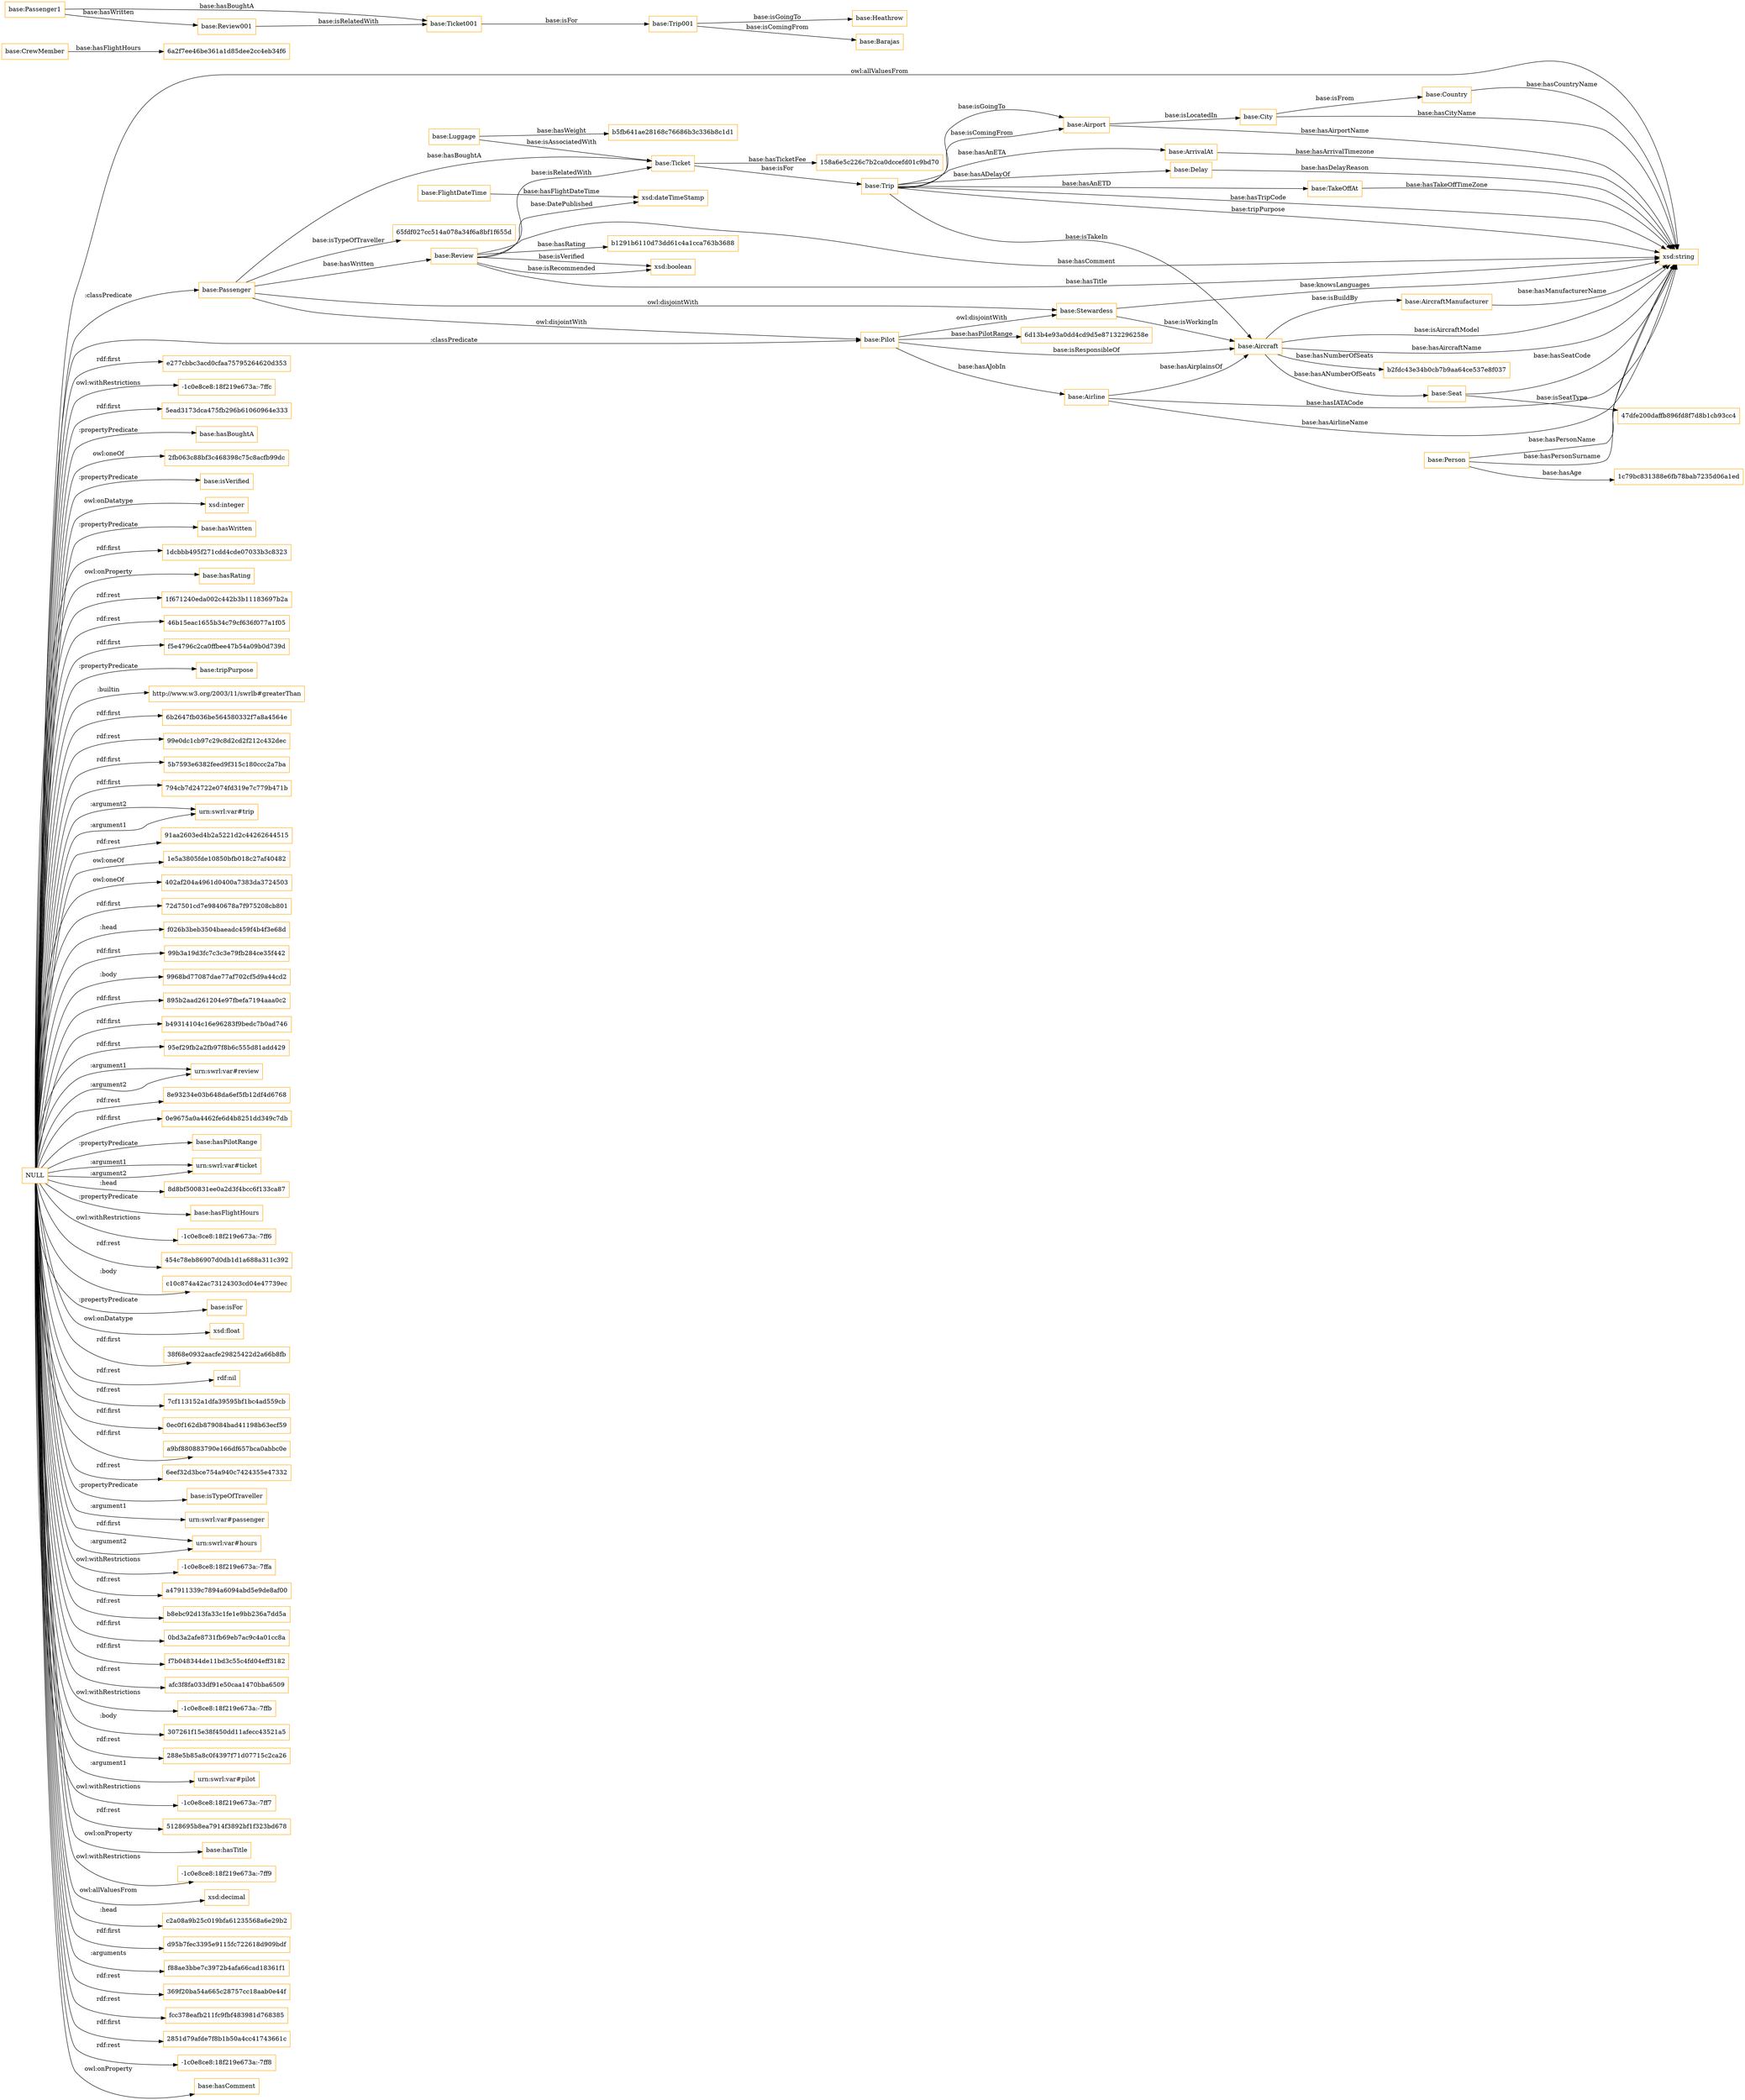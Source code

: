 digraph ar2dtool_diagram { 
rankdir=LR;
size="1501"
node [shape = rectangle, color="orange"]; "base:Airport" "base:City" "base:Trip" "base:Aircraft" "base:Review" "base:Airline" "base:Stewardess" "base:Pilot" "base:Luggage" "base:Person" "base:FlightDateTime" "base:CrewMember" "base:Seat" "base:AircraftManufacturer" "base:Delay" "base:TakeOffAt" "base:Ticket" "base:Passenger" "base:Country" "base:ArrivalAt" ; /*classes style*/
	"base:Ticket001" -> "base:Trip001" [ label = "base:isFor" ];
	"base:Passenger" -> "base:Stewardess" [ label = "owl:disjointWith" ];
	"base:Passenger" -> "base:Pilot" [ label = "owl:disjointWith" ];
	"base:Review001" -> "base:Ticket001" [ label = "base:isRelatedWith" ];
	"base:Trip001" -> "base:Heathrow" [ label = "base:isGoingTo" ];
	"base:Trip001" -> "base:Barajas" [ label = "base:isComingFrom" ];
	"NULL" -> "e277cbbc3acd0cfaa75795264620d353" [ label = "rdf:first" ];
	"NULL" -> "-1c0e8ce8:18f219e673a:-7ffc" [ label = "owl:withRestrictions" ];
	"NULL" -> "5ead3173dca475fb296b61060964e333" [ label = "rdf:first" ];
	"NULL" -> "base:hasBoughtA" [ label = ":propertyPredicate" ];
	"NULL" -> "2fb063c88bf3c468398c75c8acfb99dc" [ label = "owl:oneOf" ];
	"NULL" -> "base:isVerified" [ label = ":propertyPredicate" ];
	"NULL" -> "xsd:integer" [ label = "owl:onDatatype" ];
	"NULL" -> "base:hasWritten" [ label = ":propertyPredicate" ];
	"NULL" -> "1dcbbb495f271cdd4cde07033b3c8323" [ label = "rdf:first" ];
	"NULL" -> "base:hasRating" [ label = "owl:onProperty" ];
	"NULL" -> "1f671240eda002c442b3b11183697b2a" [ label = "rdf:rest" ];
	"NULL" -> "46b15eac1655b34c79cf636f077a1f05" [ label = "rdf:rest" ];
	"NULL" -> "f5e4796c2ca0ffbee47b54a09b0d739d" [ label = "rdf:first" ];
	"NULL" -> "base:tripPurpose" [ label = ":propertyPredicate" ];
	"NULL" -> "http://www.w3.org/2003/11/swrlb#greaterThan" [ label = ":builtin" ];
	"NULL" -> "6b2647fb036be564580332f7a8a4564e" [ label = "rdf:first" ];
	"NULL" -> "99e0dc1cb97c29c8d2cd2f212c432dec" [ label = "rdf:rest" ];
	"NULL" -> "base:Passenger" [ label = ":classPredicate" ];
	"NULL" -> "xsd:string" [ label = "owl:allValuesFrom" ];
	"NULL" -> "5b7593e6382feed9f315c180ccc2a7ba" [ label = "rdf:first" ];
	"NULL" -> "794cb7d24722e074fd319e7c779b471b" [ label = "rdf:first" ];
	"NULL" -> "urn:swrl:var#trip" [ label = ":argument2" ];
	"NULL" -> "91aa2603ed4b2a5221d2c44262644515" [ label = "rdf:rest" ];
	"NULL" -> "1e5a3805fde10850bfb018c27af40482" [ label = "owl:oneOf" ];
	"NULL" -> "402af204a4961d0400a7383da3724503" [ label = "owl:oneOf" ];
	"NULL" -> "base:Pilot" [ label = ":classPredicate" ];
	"NULL" -> "72d7501cd7e9840678a7f975208cb801" [ label = "rdf:first" ];
	"NULL" -> "f026b3beb3504baeadc459f4b4f3e68d" [ label = ":head" ];
	"NULL" -> "99b3a19d3fc7c3c3e79fb284ce35f442" [ label = "rdf:first" ];
	"NULL" -> "9968bd77087dae77af702cf5d9a44cd2" [ label = ":body" ];
	"NULL" -> "895b2aad261204e97fbefa7194aaa0c2" [ label = "rdf:first" ];
	"NULL" -> "b49314104c16e96283f9bedc7b0ad746" [ label = "rdf:first" ];
	"NULL" -> "95ef29fb2a2fb97f8b6c555d81add429" [ label = "rdf:first" ];
	"NULL" -> "urn:swrl:var#review" [ label = ":argument1" ];
	"NULL" -> "8e93234e03b648da6ef5fb12df4d6768" [ label = "rdf:rest" ];
	"NULL" -> "0e9675a0a4462fe6d4b8251dd349c7db" [ label = "rdf:first" ];
	"NULL" -> "base:hasPilotRange" [ label = ":propertyPredicate" ];
	"NULL" -> "urn:swrl:var#ticket" [ label = ":argument1" ];
	"NULL" -> "8d8bf500831ee0a2d3f4bcc6f133ca87" [ label = ":head" ];
	"NULL" -> "urn:swrl:var#ticket" [ label = ":argument2" ];
	"NULL" -> "base:hasFlightHours" [ label = ":propertyPredicate" ];
	"NULL" -> "-1c0e8ce8:18f219e673a:-7ff6" [ label = "owl:withRestrictions" ];
	"NULL" -> "454c78eb86907d0db1d1a688a311c392" [ label = "rdf:rest" ];
	"NULL" -> "c10c874a42ac73124303cd04e47739ec" [ label = ":body" ];
	"NULL" -> "base:isFor" [ label = ":propertyPredicate" ];
	"NULL" -> "xsd:float" [ label = "owl:onDatatype" ];
	"NULL" -> "38f68e0932aacfe29825422d2a66b8fb" [ label = "rdf:first" ];
	"NULL" -> "rdf:nil" [ label = "rdf:rest" ];
	"NULL" -> "7cf113152a1dfa39595bf1bc4ad559cb" [ label = "rdf:rest" ];
	"NULL" -> "0ec0f162db879084bad41198b63ecf59" [ label = "rdf:first" ];
	"NULL" -> "a9bf880883790e166df657bca0abbc0e" [ label = "rdf:first" ];
	"NULL" -> "6eef32d3bce754a940c7424355e47332" [ label = "rdf:rest" ];
	"NULL" -> "base:isTypeOfTraveller" [ label = ":propertyPredicate" ];
	"NULL" -> "urn:swrl:var#passenger" [ label = ":argument1" ];
	"NULL" -> "urn:swrl:var#trip" [ label = ":argument1" ];
	"NULL" -> "urn:swrl:var#hours" [ label = "rdf:first" ];
	"NULL" -> "-1c0e8ce8:18f219e673a:-7ffa" [ label = "owl:withRestrictions" ];
	"NULL" -> "a47911339c7894a6094abd5e9de8af00" [ label = "rdf:rest" ];
	"NULL" -> "b8ebc92d13fa33c1fe1e9bb236a7dd5a" [ label = "rdf:rest" ];
	"NULL" -> "0bd3a2afe8731fb69eb7ac9c4a01cc8a" [ label = "rdf:first" ];
	"NULL" -> "f7b048344de11bd3c55c4fd04eff3182" [ label = "rdf:first" ];
	"NULL" -> "afc3f8fa033df91e50caa1470bba6509" [ label = "rdf:rest" ];
	"NULL" -> "urn:swrl:var#hours" [ label = ":argument2" ];
	"NULL" -> "-1c0e8ce8:18f219e673a:-7ffb" [ label = "owl:withRestrictions" ];
	"NULL" -> "307261f15e38f450dd11afecc43521a5" [ label = ":body" ];
	"NULL" -> "288e5b85a8c0f4397f71d07715c2ca26" [ label = "rdf:rest" ];
	"NULL" -> "urn:swrl:var#pilot" [ label = ":argument1" ];
	"NULL" -> "-1c0e8ce8:18f219e673a:-7ff7" [ label = "owl:withRestrictions" ];
	"NULL" -> "5128695b8ea7914f3892bf1f323bd678" [ label = "rdf:rest" ];
	"NULL" -> "base:hasTitle" [ label = "owl:onProperty" ];
	"NULL" -> "-1c0e8ce8:18f219e673a:-7ff9" [ label = "owl:withRestrictions" ];
	"NULL" -> "urn:swrl:var#review" [ label = ":argument2" ];
	"NULL" -> "xsd:decimal" [ label = "owl:allValuesFrom" ];
	"NULL" -> "c2a08a9b25c019bfa61235568a6e29b2" [ label = ":head" ];
	"NULL" -> "d95b7fec3395e9115fc722618d909bdf" [ label = "rdf:first" ];
	"NULL" -> "f88ae3bbe7c3972b4afa66cad18361f1" [ label = ":arguments" ];
	"NULL" -> "369f20ba54a665c28757cc18aab0e44f" [ label = "rdf:rest" ];
	"NULL" -> "fcc378eafb211fc9fbf483981d768385" [ label = "rdf:rest" ];
	"NULL" -> "2851d79afde7f8b1b50a4cc41743661c" [ label = "rdf:first" ];
	"NULL" -> "-1c0e8ce8:18f219e673a:-7ff8" [ label = "rdf:rest" ];
	"NULL" -> "base:hasComment" [ label = "owl:onProperty" ];
	"base:Pilot" -> "base:Stewardess" [ label = "owl:disjointWith" ];
	"base:Passenger1" -> "base:Review001" [ label = "base:hasWritten" ];
	"base:Passenger1" -> "base:Ticket001" [ label = "base:hasBoughtA" ];
	"base:Review" -> "b1291b6110d73dd61c4a1cca763b3688" [ label = "base:hasRating" ];
	"base:Airline" -> "base:Aircraft" [ label = "base:hasAirplainsOf" ];
	"base:Aircraft" -> "xsd:string" [ label = "base:isAircraftModel" ];
	"base:Ticket" -> "158a6e5c226c7b2ca0dccefd01c9bd70" [ label = "base:hasTicketFee" ];
	"base:Review" -> "xsd:dateTimeStamp" [ label = "base:DatePublished" ];
	"base:Pilot" -> "base:Airline" [ label = "base:hasAJobIn" ];
	"base:Pilot" -> "base:Aircraft" [ label = "base:isResponsibleOf" ];
	"base:Aircraft" -> "xsd:string" [ label = "base:hasAircraftName" ];
	"base:Stewardess" -> "base:Aircraft" [ label = "base:isWorkingIn" ];
	"base:Trip" -> "base:ArrivalAt" [ label = "base:hasAnETA" ];
	"base:Aircraft" -> "base:Seat" [ label = "base:hasANumberOfSeats" ];
	"base:CrewMember" -> "6a2f7ee46be361a1d85dee2cc4eb34f6" [ label = "base:hasFlightHours" ];
	"base:Review" -> "xsd:boolean" [ label = "base:isVerified" ];
	"base:Luggage" -> "b5fb641ae28168c76686b3c336b8c1d1" [ label = "base:hasWeight" ];
	"base:Seat" -> "47dfe200daffb896fd8f7d8b1cb93cc4" [ label = "base:isSeatType" ];
	"base:Delay" -> "xsd:string" [ label = "base:hasDelayReason" ];
	"base:Passenger" -> "base:Ticket" [ label = "base:hasBoughtA" ];
	"base:FlightDateTime" -> "xsd:dateTimeStamp" [ label = "base:hasFlightDateTime" ];
	"base:Seat" -> "xsd:string" [ label = "base:hasSeatCode" ];
	"base:City" -> "base:Country" [ label = "base:isFrom" ];
	"base:Ticket" -> "base:Trip" [ label = "base:isFor" ];
	"base:Trip" -> "base:TakeOffAt" [ label = "base:hasAnETD" ];
	"base:Luggage" -> "base:Ticket" [ label = "base:isAssociatedWith" ];
	"base:Trip" -> "base:Aircraft" [ label = "base:isTakeIn" ];
	"base:Aircraft" -> "base:AircraftManufacturer" [ label = "base:isBuildBy" ];
	"base:Airport" -> "xsd:string" [ label = "base:hasAirportName" ];
	"base:Trip" -> "xsd:string" [ label = "base:hasTripCode" ];
	"base:Country" -> "xsd:string" [ label = "base:hasCountryName" ];
	"base:Review" -> "xsd:string" [ label = "base:hasTitle" ];
	"base:Trip" -> "base:Airport" [ label = "base:isGoingTo" ];
	"base:ArrivalAt" -> "xsd:string" [ label = "base:hasArrivalTimezone" ];
	"base:Person" -> "xsd:string" [ label = "base:hasPersonSurname" ];
	"base:Trip" -> "base:Delay" [ label = "base:hasADelayOf" ];
	"base:AircraftManufacturer" -> "xsd:string" [ label = "base:hasManufacturerName" ];
	"base:Airport" -> "base:City" [ label = "base:isLocatedIn" ];
	"base:Person" -> "1c79bc831388e6fb78bab7235d06a1ed" [ label = "base:hasAge" ];
	"base:Review" -> "xsd:string" [ label = "base:hasComment" ];
	"base:Review" -> "xsd:boolean" [ label = "base:isRecommended" ];
	"base:Passenger" -> "65fdf027cc514a078a34f6a8bf1f655d" [ label = "base:isTypeOfTraveller" ];
	"base:Person" -> "xsd:string" [ label = "base:hasPersonName" ];
	"base:Trip" -> "xsd:string" [ label = "base:tripPurpose" ];
	"base:City" -> "xsd:string" [ label = "base:hasCityName" ];
	"base:Airline" -> "xsd:string" [ label = "base:hasIATACode" ];
	"base:Trip" -> "base:Airport" [ label = "base:isComingFrom" ];
	"base:Review" -> "base:Ticket" [ label = "base:isRelatedWith" ];
	"base:Stewardess" -> "xsd:string" [ label = "base:knowsLanguages" ];
	"base:Pilot" -> "6d13b4e93a0dd4cd9d5e87132296258e" [ label = "base:hasPilotRange" ];
	"base:Aircraft" -> "b2fdc43e34b0cb7b9aa64ce537e8f037" [ label = "base:hasNumberOfSeats" ];
	"base:Airline" -> "xsd:string" [ label = "base:hasAirlineName" ];
	"base:Passenger" -> "base:Review" [ label = "base:hasWritten" ];
	"base:TakeOffAt" -> "xsd:string" [ label = "base:hasTakeOffTimeZone" ];

}
